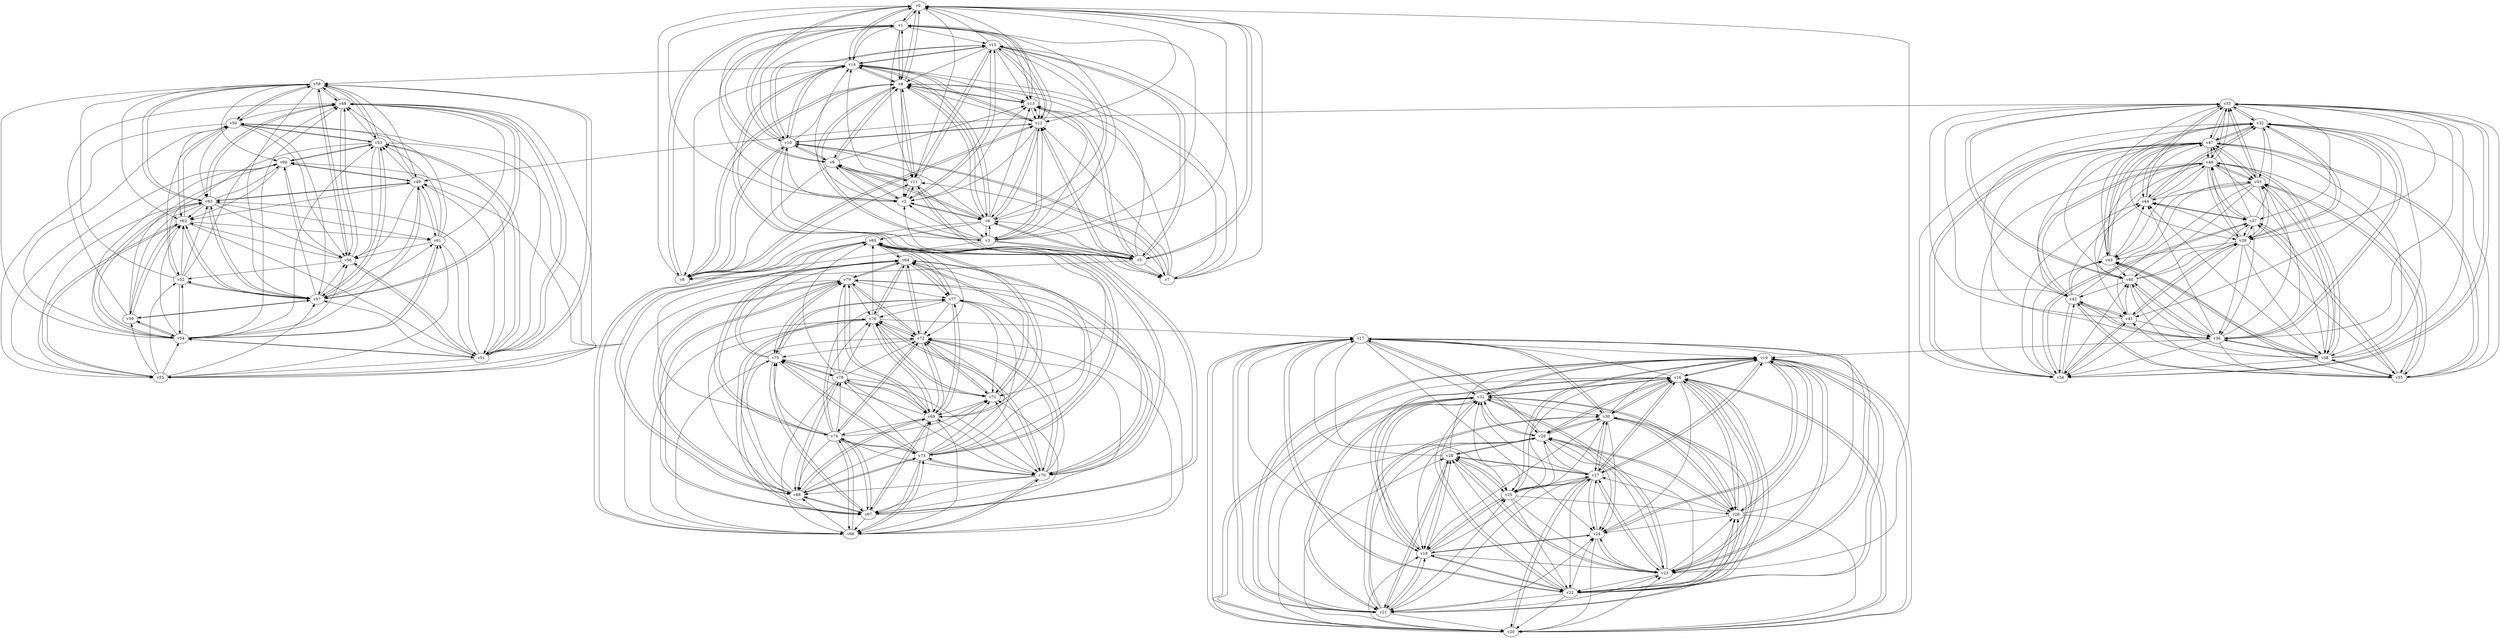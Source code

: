 digraph buchi_test111 {
    v0 [name="v0", player=0, priority=0];
    v1 [name="v1", player=0, priority=1];
    v2 [name="v2", player=0, priority=0];
    v3 [name="v3", player=1, priority=1];
    v4 [name="v4", player=0, priority=0];
    v5 [name="v5", player=0, priority=0];
    v6 [name="v6", player=0, priority=1];
    v7 [name="v7", player=1, priority=0];
    v8 [name="v8", player=0, priority=0];
    v9 [name="v9", player=1, priority=1];
    v10 [name="v10", player=0, priority=1];
    v11 [name="v11", player=0, priority=0];
    v12 [name="v12", player=1, priority=0];
    v13 [name="v13", player=1, priority=0];
    v14 [name="v14", player=0, priority=0];
    v15 [name="v15", player=0, priority=1];
    v16 [name="v16", player=0, priority=1];
    v17 [name="v17", player=1, priority=0];
    v18 [name="v18", player=0, priority=0];
    v19 [name="v19", player=1, priority=1];
    v20 [name="v20", player=0, priority=0];
    v21 [name="v21", player=1, priority=0];
    v22 [name="v22", player=0, priority=1];
    v23 [name="v23", player=0, priority=0];
    v24 [name="v24", player=1, priority=1];
    v25 [name="v25", player=1, priority=0];
    v26 [name="v26", player=1, priority=0];
    v27 [name="v27", player=0, priority=0];
    v28 [name="v28", player=0, priority=0];
    v29 [name="v29", player=1, priority=0];
    v30 [name="v30", player=0, priority=0];
    v31 [name="v31", player=0, priority=0];
    v32 [name="v32", player=0, priority=0];
    v33 [name="v33", player=0, priority=0];
    v34 [name="v34", player=1, priority=0];
    v35 [name="v35", player=1, priority=1];
    v36 [name="v36", player=0, priority=1];
    v37 [name="v37", player=0, priority=0];
    v38 [name="v38", player=0, priority=1];
    v39 [name="v39", player=0, priority=0];
    v40 [name="v40", player=1, priority=1];
    v41 [name="v41", player=0, priority=0];
    v42 [name="v42", player=0, priority=0];
    v43 [name="v43", player=0, priority=1];
    v44 [name="v44", player=1, priority=1];
    v45 [name="v45", player=0, priority=1];
    v46 [name="v46", player=1, priority=1];
    v47 [name="v47", player=0, priority=1];
    v48 [name="v48", player=0, priority=1];
    v49 [name="v49", player=0, priority=1];
    v50 [name="v50", player=0, priority=1];
    v51 [name="v51", player=0, priority=1];
    v52 [name="v52", player=1, priority=0];
    v53 [name="v53", player=0, priority=0];
    v54 [name="v54", player=0, priority=1];
    v55 [name="v55", player=0, priority=1];
    v56 [name="v56", player=0, priority=1];
    v57 [name="v57", player=1, priority=1];
    v58 [name="v58", player=0, priority=0];
    v59 [name="v59", player=1, priority=1];
    v60 [name="v60", player=1, priority=1];
    v61 [name="v61", player=1, priority=0];
    v62 [name="v62", player=0, priority=1];
    v63 [name="v63", player=1, priority=1];
    v64 [name="v64", player=1, priority=0];
    v65 [name="v65", player=0, priority=0];
    v66 [name="v66", player=1, priority=1];
    v67 [name="v67", player=1, priority=0];
    v68 [name="v68", player=1, priority=1];
    v69 [name="v69", player=0, priority=0];
    v70 [name="v70", player=0, priority=1];
    v71 [name="v71", player=0, priority=1];
    v72 [name="v72", player=0, priority=0];
    v73 [name="v73", player=0, priority=0];
    v74 [name="v74", player=1, priority=0];
    v75 [name="v75", player=1, priority=1];
    v76 [name="v76", player=0, priority=0];
    v77 [name="v77", player=0, priority=0];
    v78 [name="v78", player=1, priority=1];
    v79 [name="v79", player=1, priority=0];
    v26 -> v21;
    v55 -> v57;
    v18 -> v17;
    v26 -> v30;
    v67 -> v68;
    v78 -> v68;
    v70 -> v64;
    v70 -> v73;
    v8 -> v0;
    v0 -> v5;
    v11 -> v5;
    v30 -> v18;
    v0 -> v14;
    v11 -> v14;
    v48 -> v63;
    v63 -> v61;
    v0 -> v23;
    v41 -> v33;
    v41 -> v42;
    v4 -> v2;
    v73 -> v74;
    v33 -> v47;
    v44 -> v47;
    v3 -> v6;
    v22 -> v19;
    v14 -> v15;
    v22 -> v28;
    v74 -> v66;
    v74 -> v75;
    v37 -> v35;
    v26 -> v16;
    v55 -> v52;
    v7 -> v12;
    v55 -> v61;
    v18 -> v21;
    v78 -> v72;
    v70 -> v68;
    v70 -> v77;
    v8 -> v4;
    v77 -> v76;
    v40 -> v36;
    v11 -> v9;
    v48 -> v58;
    v63 -> v56;
    v44 -> v33;
    v73 -> v69;
    v73 -> v78;
    v3 -> v1;
    v51 -> v50;
    v3 -> v10;
    v14 -> v10;
    v74 -> v70;
    v15 -> v2;
    v36 -> v34;
    v47 -> v34;
    v15 -> v11;
    v36 -> v43;
    v47 -> v43;
    v26 -> v20;
    v18 -> v16;
    v59 -> v54;
    v77 -> v71;
    v21 -> v18;
    v29 -> v31;
    v69 -> v67;
    v11 -> v4;
    v69 -> v76;
    v10 -> v8;
    v62 -> v55;
    v6 -> v65;
    v2 -> v13;
    v54 -> v51;
    v73 -> v64;
    v33 -> v37;
    v44 -> v37;
    v3 -> v5;
    v14 -> v5;
    v22 -> v18;
    v32 -> v41;
    v51 -> v54;
    v51 -> v63;
    v74 -> v65;
    v66 -> v70;
    v15 -> v6;
    v17 -> v25;
    v28 -> v25;
    v36 -> v38;
    v47 -> v38;
    v7 -> v11;
    v29 -> v17;
    v29 -> v26;
    v58 -> v62;
    v77 -> v75;
    v50 -> v58;
    v40 -> v35;
    v21 -> v31;
    v10 -> v12;
    v62 -> v50;
    v62 -> v59;
    v25 -> v19;
    v73 -> v68;
    v25 -> v28;
    v73 -> v77;
    v3 -> v0;
    v14 -> v0;
    v32 -> v36;
    v3 -> v9;
    v32 -> v45;
    v51 -> v58;
    v17 -> v20;
    v47 -> v33;
    v65 -> v69;
    v76 -> v69;
    v17 -> v29;
    v28 -> v29;
    v36 -> v42;
    v47 -> v42;
    v6 -> v10;
    v58 -> v48;
    v58 -> v57;
    v21 -> v17;
    v50 -> v53;
    v29 -> v30;
    v61 -> v53;
    v69 -> v66;
    v21 -> v26;
    v50 -> v62;
    v69 -> v75;
    v10 -> v7;
    v39 -> v43;
    v54 -> v50;
    v54 -> v59;
    v73 -> v72;
    v24 -> v27;
    v3 -> v4;
    v14 -> v4;
    v43 -> v40;
    v51 -> v53;
    v72 -> v76;
    v35 -> v45;
    v36 -> v19;
    v65 -> v64;
    v9 -> v11;
    v76 -> v64;
    v17 -> v24;
    v57 -> v60;
    v65 -> v73;
    v68 -> v69;
    v47 -> v46;
    v68 -> v78;
    v6 -> v14;
    v29 -> v16;
    v77 -> v65;
    v61 -> v48;
    v29 -> v25;
    v42 -> v44;
    v50 -> v57;
    v21 -> v30;
    v69 -> v79;
    v10 -> v2;
    v39 -> v38;
    v54 -> v63;
    v72 -> v71;
    v16 -> v18;
    v51 -> v48;
    v32 -> v44;
    v16 -> v27;
    v43 -> v44;
    v64 -> v76;
    v5 -> v8;
    v9 -> v6;
    v17 -> v19;
    v28 -> v19;
    v36 -> v32;
    v47 -> v32;
    v49 -> v51;
    v68 -> v64;
    v76 -> v68;
    v65 -> v77;
    v49 -> v60;
    v68 -> v73;
    v6 -> v9;
    v58 -> v56;
    v21 -> v16;
    v69 -> v65;
    v20 -> v29;
    v31 -> v29;
    v2 -> v11;
    v54 -> v49;
    v1 -> v15;
    v32 -> v39;
    v16 -> v22;
    v72 -> v75;
    v64 -> v71;
    v16 -> v31;
    v46 -> v41;
    v9 -> v1;
    v5 -> v12;
    v9 -> v10;
    v38 -> v46;
    v17 -> v23;
    v28 -> v23;
    v57 -> v59;
    v65 -> v72;
    v76 -> v72;
    v6 -> v4;
    v6 -> v13;
    v42 -> v34;
    v58 -> v51;
    v42 -> v43;
    v50 -> v56;
    v61 -> v56;
    v39 -> v37;
    v39 -> v46;
    v23 -> v29;
    v75 -> v67;
    v13 -> v12;
    v53 -> v48;
    v53 -> v57;
    v72 -> v70;
    v16 -> v17;
    v72 -> v79;
    v16 -> v26;
    v56 -> v62;
    v46 -> v36;
    v38 -> v32;
    v5 -> v7;
    v46 -> v45;
    v38 -> v41;
    v28 -> v18;
    v65 -> v67;
    v76 -> v67;
    v57 -> v63;
    v27 -> v22;
    v68 -> v72;
    v27 -> v31;
    v79 -> v69;
    v19 -> v27;
    v30 -> v27;
    v61 -> v51;
    v12 -> v6;
    v20 -> v19;
    v31 -> v19;
    v39 -> v32;
    v12 -> v15;
    v60 -> v55;
    v20 -> v28;
    v4 -> v11;
    v39 -> v41;
    v23 -> v24;
    v45 -> v39;
    v1 -> v14;
    v53 -> v52;
    v76 -> v17;
    v56 -> v48;
    v37 -> v44;
    v72 -> v74;
    v64 -> v70;
    v16 -> v30;
    v64 -> v79;
    v5 -> v2;
    v46 -> v40;
    v38 -> v36;
    v67 -> v72;
    v5 -> v11;
    v38 -> v45;
    v49 -> v63;
    v79 -> v64;
    v19 -> v22;
    v30 -> v22;
    v19 -> v31;
    v42 -> v33;
    v71 -> v69;
    v12 -> v1;
    v12 -> v10;
    v20 -> v23;
    v4 -> v6;
    v31 -> v23;
    v23 -> v19;
    v23 -> v28;
    v75 -> v66;
    v1 -> v0;
    v1 -> v9;
    v34 -> v43;
    v45 -> v43;
    v53 -> v56;
    v37 -> v39;
    v56 -> v52;
    v64 -> v65;
    v46 -> v35;
    v26 -> v29;
    v5 -> v6;
    v18 -> v25;
    v38 -> v40;
    v67 -> v76;
    v78 -> v76;
    v70 -> v72;
    v27 -> v21;
    v0 -> v4;
    v30 -> v17;
    v27 -> v30;
    v79 -> v68;
    v19 -> v26;
    v30 -> v26;
    v71 -> v64;
    v63 -> v60;
    v79 -> v77;
    v12 -> v5;
    v20 -> v18;
    v4 -> v1;
    v31 -> v18;
    v12 -> v14;
    v52 -> v50;
    v60 -> v54;
    v33 -> v46;
    v44 -> v46;
    v75 -> v70;
    v1 -> v4;
    v45 -> v38;
    v1 -> v13;
    v37 -> v34;
    v53 -> v51;
    v34 -> v47;
    v45 -> v47;
    v26 -> v24;
    v46 -> v39;
    v38 -> v35;
    v67 -> v71;
    v78 -> v71;
    v70 -> v67;
    v70 -> v76;
    v27 -> v16;
    v8 -> v12;
    v27 -> v25;
    v19 -> v21;
    v30 -> v21;
    v48 -> v57;
    v79 -> v72;
    v41 -> v36;
    v60 -> v49;
    v33 -> v32;
    v44 -> v32;
    v52 -> v54;
    v4 -> v14;
    v52 -> v63;
    v22 -> v31;
    v34 -> v33;
    v45 -> v33;
    v66 -> v65;
    v34 -> v42;
    v74 -> v78;
    v66 -> v74;
    v56 -> v51;
    v37 -> v47;
    v15 -> v10;
    v7 -> v6;
    v26 -> v19;
    v7 -> v15;
    v67 -> v66;
    v78 -> v66;
    v18 -> v24;
    v59 -> v62;
    v67 -> v75;
    v78 -> v75;
    v70 -> v71;
    v27 -> v20;
    v11 -> v3;
    v40 -> v39;
    v19 -> v16;
    v30 -> v16;
    v0 -> v12;
    v19 -> v25;
    v63 -> v59;
    v12 -> v4;
    v25 -> v23;
    v41 -> v40;
    v4 -> v0;
    v33 -> v36;
    v60 -> v53;
    v4 -> v9;
    v33 -> v45;
    v52 -> v58;
    v22 -> v17;
    v3 -> v13;
    v14 -> v13;
    v22 -> v26;
    v74 -> v64;
    v34 -> v37;
    v74 -> v73;
    v15 -> v5;
    v15 -> v14;
    v7 -> v10;
    v59 -> v48;
    v55 -> v59;
    v59 -> v57;
    v78 -> v70;
    v18 -> v28;
    v70 -> v66;
    v8 -> v11;
    v48 -> v56;
    v63 -> v54;
    v25 -> v18;
    v73 -> v67;
    v25 -> v27;
    v33 -> v40;
    v33 -> v49;
    v3 -> v8;
    v14 -> v8;
    v22 -> v21;
    v51 -> v57;
    v22 -> v30;
    v74 -> v68;
    v74 -> v77;
    v66 -> v73;
    v15 -> v0;
    v55 -> v54;
    v55 -> v63;
    v67 -> v65;
    v78 -> v65;
    v18 -> v23;
    v77 -> v69;
    v21 -> v25;
    v0 -> v2;
    v11 -> v2;
    v48 -> v51;
    v69 -> v74;
    v63 -> v49;
    v10 -> v15;
    v41 -> v39;
    v25 -> v22;
    v54 -> v58;
    v73 -> v71;
    v25 -> v31;
    v33 -> v44;
    v22 -> v16;
    v3 -> v12;
    v14 -> v12;
    v74 -> v72;
    v66 -> v68;
    v66 -> v77;
    v15 -> v4;
    v7 -> v0;
    v47 -> v36;
    v15 -> v13;
    v55 -> v49;
    v36 -> v45;
    v47 -> v45;
    v77 -> v64;
    v29 -> v24;
    v58 -> v60;
    v21 -> v20;
    v40 -> v33;
    v21 -> v29;
    v40 -> v42;
    v69 -> v78;
    v10 -> v1;
    v2 -> v6;
    v62 -> v57;
    v2 -> v15;
    v54 -> v53;
    v73 -> v66;
    v25 -> v26;
    v54 -> v62;
    v73 -> v75;
    v3 -> v7;
    v14 -> v7;
    v22 -> v20;
    v32 -> v43;
    v51 -> v56;
    v28 -> v27;
    v7 -> v4;
    v36 -> v40;
    v47 -> v40;
    v6 -> v8;
    v29 -> v28;
    v21 -> v24;
    v40 -> v37;
    v10 -> v5;
    v2 -> v1;
    v10 -> v14;
    v54 -> v48;
    v62 -> v61;
    v73 -> v70;
    v3 -> v2;
    v43 -> v38;
    v32 -> v47;
    v43 -> v47;
    v51 -> v60;
    v35 -> v43;
    v17 -> v22;
    v36 -> v35;
    v47 -> v35;
    v55 -> v48;
    v17 -> v31;
    v65 -> v71;
    v36 -> v44;
    v68 -> v67;
    v76 -> v71;
    v6 -> v3;
    v6 -> v12;
    v58 -> v50;
    v77 -> v72;
    v21 -> v19;
    v50 -> v55;
    v69 -> v68;
    v21 -> v28;
    v69 -> v77;
    v10 -> v0;
    v39 -> v36;
    v10 -> v9;
    v39 -> v45;
    v2 -> v14;
    v25 -> v16;
    v54 -> v52;
    v73 -> v65;
    v54 -> v61;
    v24 -> v20;
    v32 -> v33;
    v43 -> v33;
    v72 -> v69;
    v14 -> v6;
    v51 -> v55;
    v35 -> v38;
    v64 -> v74;
    v35 -> v47;
    v9 -> v4;
    v5 -> v15;
    v28 -> v17;
    v57 -> v53;
    v9 -> v13;
    v65 -> v66;
    v57 -> v62;
    v76 -> v66;
    v47 -> v39;
    v68 -> v71;
    v6 -> v7;
    v29 -> v18;
    v61 -> v50;
    v58 -> v63;
    v42 -> v46;
    v21 -> v23;
    v69 -> v72;
    v20 -> v27;
    v10 -> v4;
    v62 -> v51;
    v2 -> v9;
    v75 -> v79;
    v54 -> v56;
    v72 -> v64;
    v53 -> v60;
    v16 -> v20;
    v35 -> v33;
    v16 -> v29;
    v35 -> v42;
    v57 -> v48;
    v9 -> v8;
    v38 -> v44;
    v17 -> v21;
    v28 -> v21;
    v65 -> v70;
    v49 -> v53;
    v76 -> v70;
    v17 -> v30;
    v49 -> v62;
    v68 -> v75;
    v6 -> v2;
    v58 -> v49;
    v42 -> v32;
    v42 -> v41;
    v61 -> v54;
    v50 -> v63;
    v31 -> v22;
    v39 -> v35;
    v20 -> v31;
    v39 -> v44;
    v23 -> v27;
    v75 -> v65;
    v1 -> v8;
    v24 -> v19;
    v53 -> v55;
    v43 -> v32;
    v16 -> v24;
    v35 -> v37;
    v46 -> v34;
    v46 -> v43;
    v5 -> v14;
    v57 -> v52;
    v76 -> v65;
    v49 -> v48;
    v57 -> v61;
    v49 -> v57;
    v27 -> v29;
    v68 -> v79;
    v79 -> v67;
    v79 -> v76;
    v58 -> v53;
    v42 -> v36;
    v71 -> v72;
    v61 -> v49;
    v42 -> v45;
    v20 -> v17;
    v12 -> v13;
    v31 -> v26;
    v60 -> v62;
    v23 -> v22;
    v23 -> v31;
    v75 -> v78;
    v13 -> v5;
    v1 -> v12;
    v53 -> v50;
    v45 -> v46;
    v24 -> v23;
    v16 -> v19;
    v35 -> v32;
    v64 -> v68;
    v64 -> v77;
    v14 -> v58;
    v5 -> v0;
    v46 -> v38;
    v38 -> v34;
    v46 -> v47;
    v38 -> v43;
    v67 -> v79;
    v57 -> v56;
    v78 -> v79;
    v49 -> v61;
    v27 -> v24;
    v6 -> v1;
    v19 -> v20;
    v30 -> v29;
    v71 -> v76;
    v12 -> v8;
    v31 -> v21;
    v39 -> v34;
    v23 -> v17;
    v31 -> v30;
    v4 -> v13;
    v23 -> v26;
    v52 -> v62;
    v75 -> v64;
    v75 -> v73;
    v13 -> v0;
    v34 -> v32;
    v34 -> v41;
    v45 -> v41;
    v24 -> v18;
    v37 -> v46;
    v16 -> v23;
    v64 -> v72;
    v46 -> v33;
    v26 -> v27;
    v5 -> v4;
    v46 -> v42;
    v9 -> v2;
    v67 -> v74;
    v5 -> v13;
    v49 -> v56;
    v27 -> v19;
    v27 -> v28;
    v0 -> v11;
    v79 -> v66;
    v19 -> v24;
    v30 -> v24;
    v79 -> v75;
    v63 -> v58;
    v42 -> v35;
    v12 -> v3;
    v20 -> v16;
    v31 -> v16;
    v52 -> v48;
    v4 -> v8;
    v52 -> v57;
    v75 -> v77;
    v13 -> v4;
    v1 -> v11;
    v37 -> v32;
    v53 -> v58;
    v46 -> v37;
    v26 -> v31;
    v38 -> v33;
    v67 -> v69;
    v18 -> v27;
    v70 -> v65;
    v78 -> v69;
    v8 -> v1;
    v8 -> v10;
    v27 -> v23;
    v30 -> v19;
    v79 -> v70;
    v11 -> v15;
    v63 -> v62;
    v41 -> v34;
    v31 -> v20;
    v4 -> v3;
    v33 -> v39;
    v23 -> v16;
    v60 -> v56;
    v22 -> v29;
    v74 -> v67;
    v34 -> v40;
    v45 -> v40;
    v74 -> v76;
    v37 -> v36;
    v66 -> v72;
    v56 -> v58;
    v26 -> v17;
    v7 -> v13;
    v55 -> v62;
    v18 -> v22;
    v59 -> v60;
    v38 -> v37;
    v18 -> v31;
    v70 -> v69;
    v0 -> v1;
    v48 -> v50;
    v0 -> v10;
    v63 -> v48;
    v19 -> v23;
    v63 -> v57;
    v12 -> v2;
    v33 -> v34;
    v25 -> v30;
    v73 -> v79;
    v22 -> v24;
    v45 -> v35;
    v74 -> v71;
    v34 -> v44;
    v45 -> v44;
    v15 -> v3;
    v15 -> v12;
}
